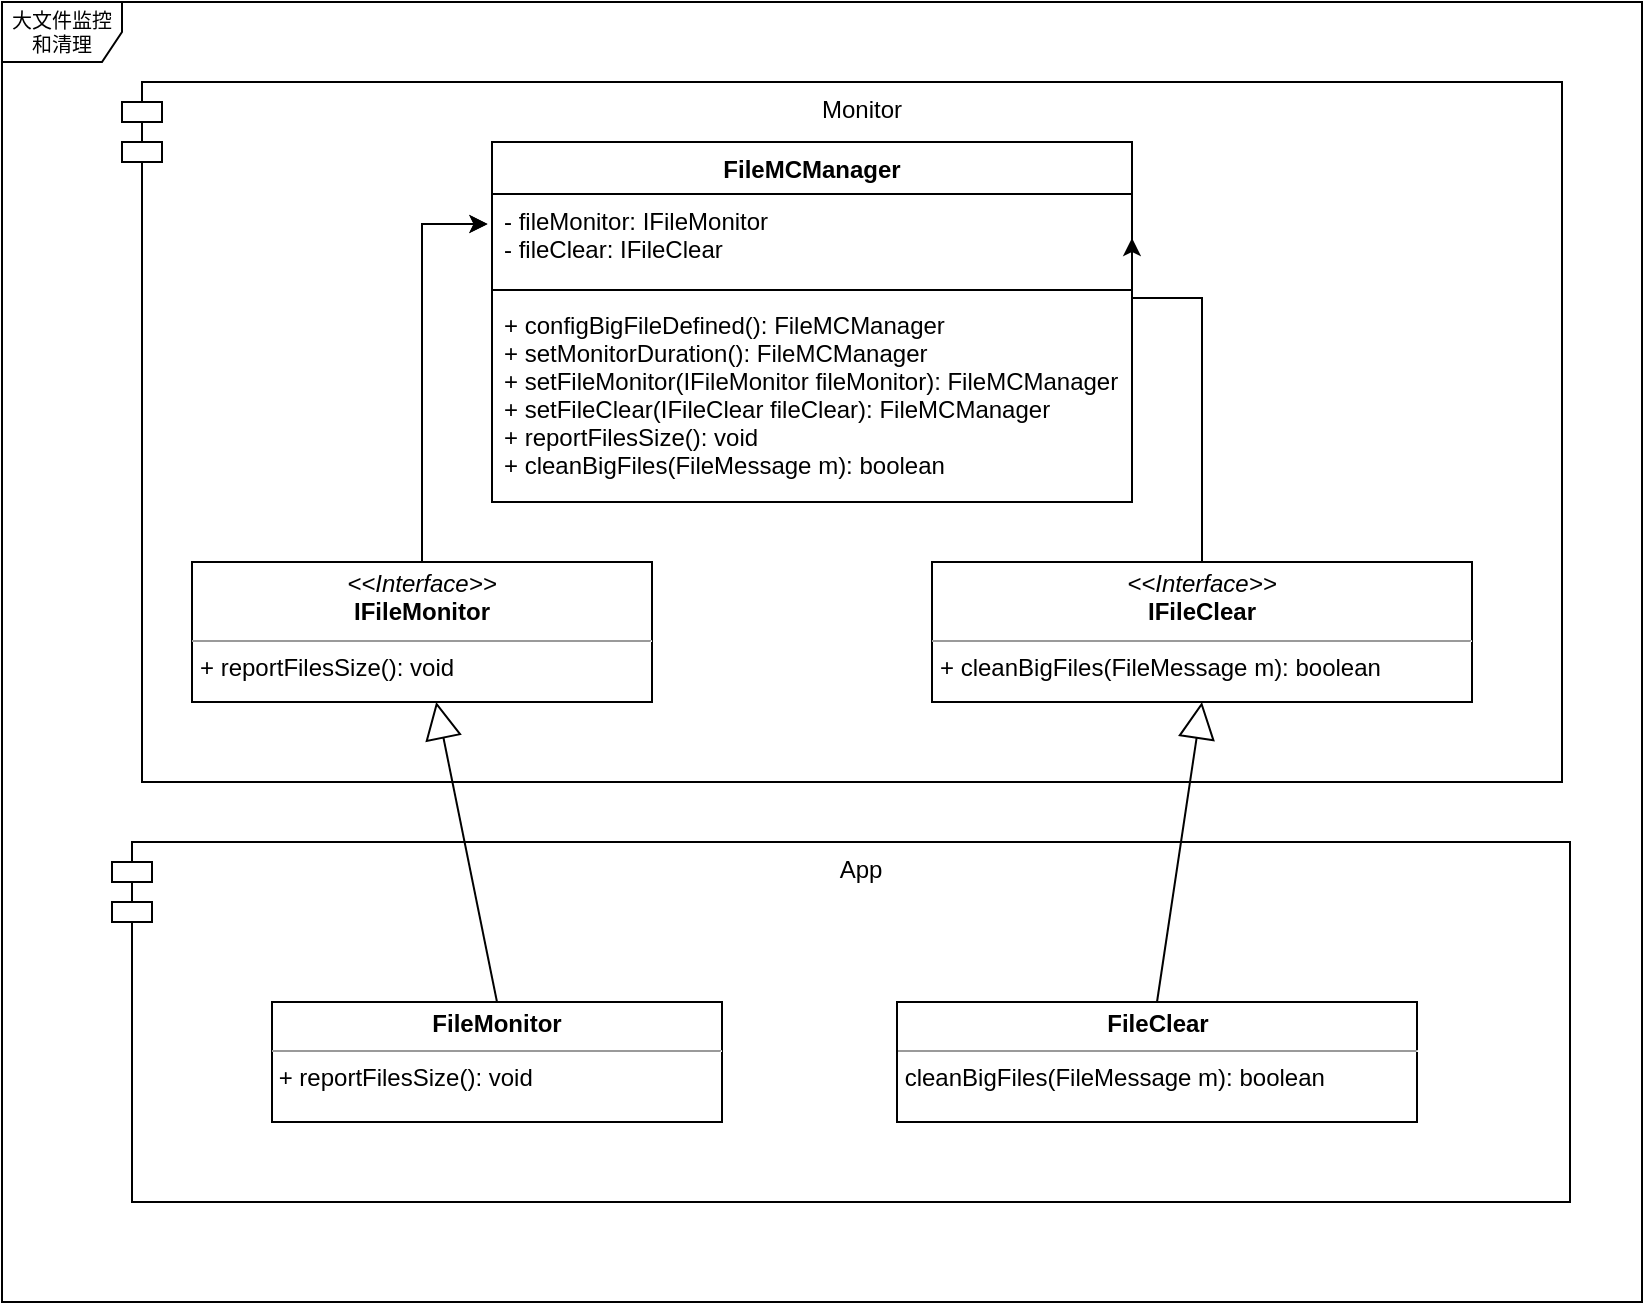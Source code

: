 <mxfile version="12.8.8" type="github">
  <diagram name="Page-1" id="c4acf3e9-155e-7222-9cf6-157b1a14988f">
    <mxGraphModel dx="946" dy="662" grid="1" gridSize="10" guides="1" tooltips="1" connect="1" arrows="1" fold="1" page="1" pageScale="1" pageWidth="850" pageHeight="1100" background="#ffffff" math="0" shadow="0">
      <root>
        <mxCell id="0" />
        <mxCell id="1" parent="0" />
        <mxCell id="p6NHeroqPzgnWThW8GJD-8" value="Monitor" style="shape=module;align=left;spacingLeft=20;align=center;verticalAlign=top;" parent="1" vertex="1">
          <mxGeometry x="75" y="290" width="720" height="350" as="geometry" />
        </mxCell>
        <mxCell id="17acba5748e5396b-1" value="大文件监控和清理" style="shape=umlFrame;whiteSpace=wrap;html=1;rounded=0;shadow=0;comic=0;labelBackgroundColor=none;strokeWidth=1;fontFamily=Verdana;fontSize=10;align=center;" parent="1" vertex="1">
          <mxGeometry x="15" y="250" width="820" height="650" as="geometry" />
        </mxCell>
        <mxCell id="p6NHeroqPzgnWThW8GJD-6" style="edgeStyle=orthogonalEdgeStyle;rounded=0;orthogonalLoop=1;jettySize=auto;html=1;entryX=-0.007;entryY=0.341;entryDx=0;entryDy=0;entryPerimeter=0;" parent="1" source="5d2195bd80daf111-18" target="p6NHeroqPzgnWThW8GJD-3" edge="1">
          <mxGeometry relative="1" as="geometry" />
        </mxCell>
        <mxCell id="5d2195bd80daf111-18" value="&lt;p style=&quot;margin: 0px ; margin-top: 4px ; text-align: center&quot;&gt;&lt;i&gt;&amp;lt;&amp;lt;Interface&amp;gt;&amp;gt;&lt;/i&gt;&lt;br&gt;&lt;b&gt;IFileMonitor&lt;/b&gt;&lt;/p&gt;&lt;hr size=&quot;1&quot;&gt;&lt;p style=&quot;margin: 0px ; margin-left: 4px&quot;&gt;+ reportFilesSize(): void&lt;br&gt;&lt;/p&gt;" style="verticalAlign=top;align=left;overflow=fill;fontSize=12;fontFamily=Helvetica;html=1;rounded=0;shadow=0;comic=0;labelBackgroundColor=none;strokeWidth=1" parent="1" vertex="1">
          <mxGeometry x="110" y="530" width="230" height="70" as="geometry" />
        </mxCell>
        <mxCell id="p6NHeroqPzgnWThW8GJD-7" style="edgeStyle=orthogonalEdgeStyle;rounded=0;orthogonalLoop=1;jettySize=auto;html=1;exitX=0.5;exitY=0;exitDx=0;exitDy=0;entryX=1;entryY=0.5;entryDx=0;entryDy=0;" parent="1" source="p6NHeroqPzgnWThW8GJD-1" target="p6NHeroqPzgnWThW8GJD-3" edge="1">
          <mxGeometry relative="1" as="geometry">
            <Array as="points">
              <mxPoint x="615" y="398" />
            </Array>
          </mxGeometry>
        </mxCell>
        <mxCell id="p6NHeroqPzgnWThW8GJD-1" value="&lt;p style=&quot;margin: 0px ; margin-top: 4px ; text-align: center&quot;&gt;&lt;i&gt;&amp;lt;&amp;lt;Interface&amp;gt;&amp;gt;&lt;/i&gt;&lt;br&gt;&lt;b&gt;IFileClear&lt;/b&gt;&lt;/p&gt;&lt;hr size=&quot;1&quot;&gt;&lt;p style=&quot;margin: 0px ; margin-left: 4px&quot;&gt;+ cleanBigFiles(FileMessage m): boolean&lt;br&gt;&lt;/p&gt;" style="verticalAlign=top;align=left;overflow=fill;fontSize=12;fontFamily=Helvetica;html=1;rounded=0;shadow=0;comic=0;labelBackgroundColor=none;strokeWidth=1" parent="1" vertex="1">
          <mxGeometry x="480" y="530" width="270" height="70" as="geometry" />
        </mxCell>
        <mxCell id="p6NHeroqPzgnWThW8GJD-2" value="FileMCManager" style="swimlane;fontStyle=1;align=center;verticalAlign=top;childLayout=stackLayout;horizontal=1;startSize=26;horizontalStack=0;resizeParent=1;resizeParentMax=0;resizeLast=0;collapsible=1;marginBottom=0;" parent="1" vertex="1">
          <mxGeometry x="260" y="320" width="320" height="180" as="geometry" />
        </mxCell>
        <object label="- fileMonitor: IFileMonitor&#xa;- fileClear: IFileClear" id="p6NHeroqPzgnWThW8GJD-3">
          <mxCell style="text;strokeColor=none;fillColor=none;align=left;verticalAlign=top;spacingLeft=4;spacingRight=4;overflow=hidden;rotatable=0;points=[[0,0.5],[1,0.5]];portConstraint=eastwest;" parent="p6NHeroqPzgnWThW8GJD-2" vertex="1">
            <mxGeometry y="26" width="320" height="44" as="geometry" />
          </mxCell>
        </object>
        <mxCell id="p6NHeroqPzgnWThW8GJD-4" value="" style="line;strokeWidth=1;fillColor=none;align=left;verticalAlign=middle;spacingTop=-1;spacingLeft=3;spacingRight=3;rotatable=0;labelPosition=right;points=[];portConstraint=eastwest;" parent="p6NHeroqPzgnWThW8GJD-2" vertex="1">
          <mxGeometry y="70" width="320" height="8" as="geometry" />
        </mxCell>
        <mxCell id="p6NHeroqPzgnWThW8GJD-5" value="+ configBigFileDefined(): FileMCManager&#xa;+ setMonitorDuration(): FileMCManager&#xa;+ setFileMonitor(IFileMonitor fileMonitor): FileMCManager&#xa;+ setFileClear(IFileClear fileClear): FileMCManager&#xa;+ reportFilesSize(): void&#xa;+ cleanBigFiles(FileMessage m): boolean" style="text;strokeColor=none;fillColor=none;align=left;verticalAlign=top;spacingLeft=4;spacingRight=4;overflow=hidden;rotatable=0;points=[[0,0.5],[1,0.5]];portConstraint=eastwest;" parent="p6NHeroqPzgnWThW8GJD-2" vertex="1">
          <mxGeometry y="78" width="320" height="102" as="geometry" />
        </mxCell>
        <mxCell id="p6NHeroqPzgnWThW8GJD-19" value="App" style="shape=module;align=left;spacingLeft=20;align=center;verticalAlign=top;" parent="1" vertex="1">
          <mxGeometry x="70" y="670" width="729" height="180" as="geometry" />
        </mxCell>
        <mxCell id="p6NHeroqPzgnWThW8GJD-20" value="&lt;p style=&quot;margin: 0px ; margin-top: 4px ; text-align: center&quot;&gt;&lt;b&gt;FileMonitor&lt;/b&gt;&lt;/p&gt;&lt;hr size=&quot;1&quot;&gt;&lt;p style=&quot;margin: 0px ; margin-left: 4px&quot;&gt;&lt;/p&gt;&amp;nbsp;+ reportFilesSize(): void" style="verticalAlign=top;align=left;overflow=fill;fontSize=12;fontFamily=Helvetica;html=1;" parent="1" vertex="1">
          <mxGeometry x="150" y="750" width="225" height="60" as="geometry" />
        </mxCell>
        <mxCell id="p6NHeroqPzgnWThW8GJD-21" value="&lt;p style=&quot;margin: 0px ; margin-top: 4px ; text-align: center&quot;&gt;&lt;b&gt;FileClear&lt;/b&gt;&lt;br&gt;&lt;/p&gt;&lt;hr size=&quot;1&quot;&gt;&lt;p style=&quot;margin: 0px ; margin-left: 4px&quot;&gt;&lt;/p&gt;&amp;nbsp;cleanBigFiles(FileMessage m): boolean" style="verticalAlign=top;align=left;overflow=fill;fontSize=12;fontFamily=Helvetica;html=1;" parent="1" vertex="1">
          <mxGeometry x="462.5" y="750" width="260" height="60" as="geometry" />
        </mxCell>
        <mxCell id="p6NHeroqPzgnWThW8GJD-22" value="" style="endArrow=block;endSize=16;endFill=0;html=1;exitX=0.5;exitY=0;exitDx=0;exitDy=0;" parent="1" source="p6NHeroqPzgnWThW8GJD-20" target="5d2195bd80daf111-18" edge="1">
          <mxGeometry width="160" relative="1" as="geometry">
            <mxPoint x="262.5" y="590" as="sourcePoint" />
            <mxPoint x="262.5" y="590" as="targetPoint" />
          </mxGeometry>
        </mxCell>
        <mxCell id="p6NHeroqPzgnWThW8GJD-23" value="" style="endArrow=block;endSize=16;endFill=0;html=1;entryX=0.5;entryY=1;entryDx=0;entryDy=0;exitX=0.5;exitY=0;exitDx=0;exitDy=0;" parent="1" source="p6NHeroqPzgnWThW8GJD-21" target="p6NHeroqPzgnWThW8GJD-1" edge="1">
          <mxGeometry width="160" relative="1" as="geometry">
            <mxPoint x="570" y="730" as="sourcePoint" />
            <mxPoint x="730" y="730" as="targetPoint" />
          </mxGeometry>
        </mxCell>
        <mxCell id="0vw2huq3PSX33KJCZusV-1" style="edgeStyle=orthogonalEdgeStyle;rounded=0;orthogonalLoop=1;jettySize=auto;html=1;entryX=-0.007;entryY=0.341;entryDx=0;entryDy=0;entryPerimeter=0;" edge="1" parent="1" source="5d2195bd80daf111-18" target="p6NHeroqPzgnWThW8GJD-3">
          <mxGeometry relative="1" as="geometry">
            <mxPoint x="225" y="530" as="sourcePoint" />
            <mxPoint x="257.76" y="361.004" as="targetPoint" />
            <Array as="points">
              <mxPoint x="225" y="361" />
            </Array>
          </mxGeometry>
        </mxCell>
      </root>
    </mxGraphModel>
  </diagram>
</mxfile>
